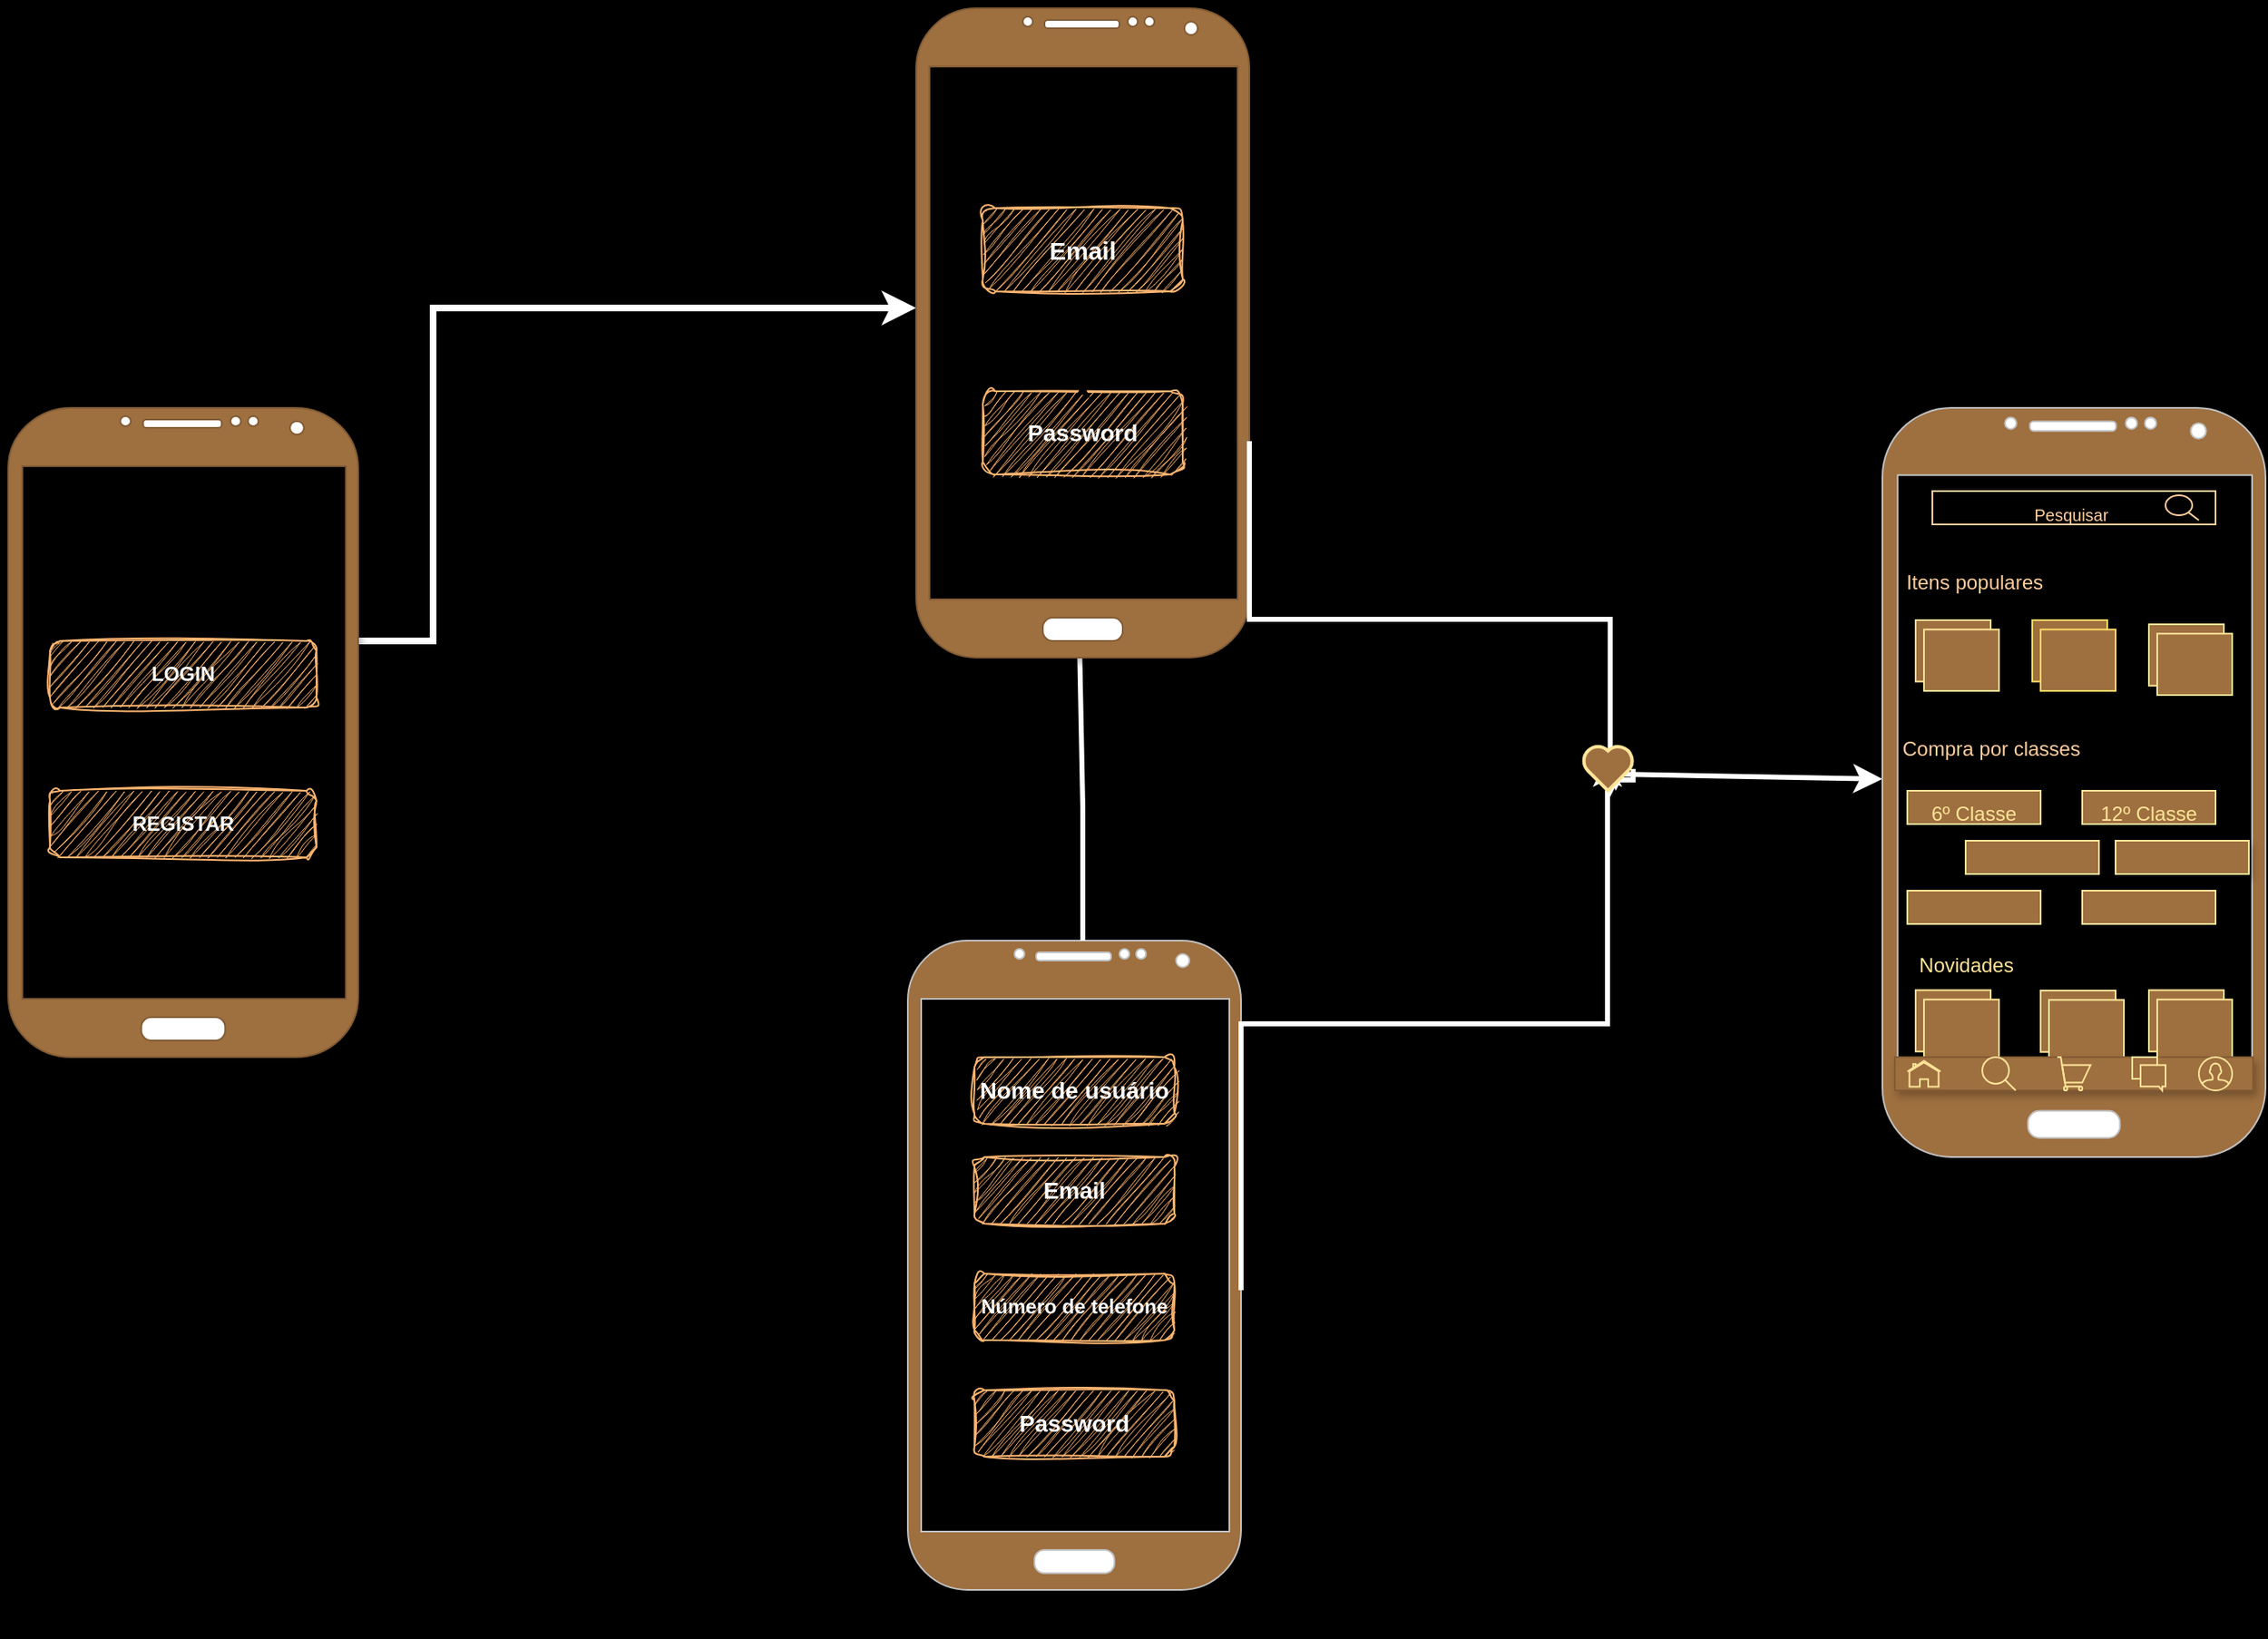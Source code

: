 <mxfile version="22.0.0" type="github" pages="2">
  <diagram id="kgpKYQtTHZ0yAKxKKP6v" name="Page-1">
    <mxGraphModel dx="1230" dy="805" grid="1" gridSize="10" guides="1" tooltips="1" connect="1" arrows="1" fold="1" page="1" pageScale="1" pageWidth="850" pageHeight="1100" background="#000000" math="0" shadow="0">
      <root>
        <mxCell id="0" />
        <mxCell id="1" parent="0" />
        <mxCell id="gszBq1xayT0m0fYIKKLI-43" value="" style="html=1;verticalLabelPosition=bottom;align=center;labelBackgroundColor=#ffffff;verticalAlign=top;strokeWidth=1;strokeColor=#FFE599;shadow=0;dashed=0;shape=mxgraph.ios7.icons.folders_2;fontFamily=Helvetica;fontSize=12;fontColor=#f4a4c0;fillColor=#9E6F3F;gradientColor=none;" vertex="1" parent="1">
          <mxGeometry x="1400" y="649.75" width="50" height="42.5" as="geometry" />
        </mxCell>
        <mxCell id="gszBq1xayT0m0fYIKKLI-45" value="" style="html=1;verticalLabelPosition=bottom;align=center;labelBackgroundColor=#ffffff;verticalAlign=top;strokeWidth=1;strokeColor=#FFE599;shadow=0;dashed=0;shape=mxgraph.ios7.icons.folders_2;fontFamily=Helvetica;fontSize=12;fontColor=#f4a4c0;fillColor=#9E6F3F;gradientColor=none;" vertex="1" parent="1">
          <mxGeometry x="1475" y="650" width="50" height="42.5" as="geometry" />
        </mxCell>
        <mxCell id="gszBq1xayT0m0fYIKKLI-44" value="" style="html=1;verticalLabelPosition=bottom;align=center;labelBackgroundColor=#ffffff;verticalAlign=top;strokeWidth=1;strokeColor=#FFE599;shadow=0;dashed=0;shape=mxgraph.ios7.icons.folders_2;fontFamily=Helvetica;fontSize=12;fontColor=#f4a4c0;fillColor=#9E6F3F;gradientColor=none;" vertex="1" parent="1">
          <mxGeometry x="1540" y="649.75" width="50" height="42.5" as="geometry" />
        </mxCell>
        <mxCell id="2ql422s-yPlkNmw84_Gj-6" value="" style="edgeStyle=segmentEdgeStyle;endArrow=classic;html=1;curved=0;rounded=0;endSize=8;startSize=8;strokeColor=#FFFFFF;strokeWidth=4;" parent="1" target="2ql422s-yPlkNmw84_Gj-10" edge="1">
          <mxGeometry width="50" height="50" relative="1" as="geometry">
            <mxPoint x="460" y="440" as="sourcePoint" />
            <mxPoint x="560" y="340" as="targetPoint" />
            <Array as="points">
              <mxPoint x="510" y="440" />
              <mxPoint x="510" y="240" />
            </Array>
          </mxGeometry>
        </mxCell>
        <mxCell id="2ql422s-yPlkNmw84_Gj-10" value="" style="swimlane;startSize=0;fontColor=none;noLabel=1;strokeColor=none;" parent="1" vertex="1">
          <mxGeometry x="800" y="230" width="170" height="210" as="geometry" />
        </mxCell>
        <mxCell id="2ql422s-yPlkNmw84_Gj-12" value="&lt;b&gt;&lt;font style=&quot;font-size: 14px;&quot; color=&quot;#ffffff&quot;&gt;Password&lt;/font&gt;&lt;/b&gt;" style="rounded=1;whiteSpace=wrap;html=1;fillColor=#FFB570;labelBackgroundColor=none;labelBorderColor=none;gradientColor=none;sketch=1;curveFitting=1;jiggle=2;strokeColor=#FFB570;" parent="2ql422s-yPlkNmw84_Gj-10" vertex="1">
          <mxGeometry x="40" y="60" width="120" height="50" as="geometry" />
        </mxCell>
        <mxCell id="2ql422s-yPlkNmw84_Gj-16" style="edgeStyle=orthogonalEdgeStyle;rounded=0;orthogonalLoop=1;jettySize=auto;html=1;exitX=0.5;exitY=0;exitDx=0;exitDy=0;entryX=0.5;entryY=-0.1;entryDx=0;entryDy=0;entryPerimeter=0;" parent="2ql422s-yPlkNmw84_Gj-10" source="2ql422s-yPlkNmw84_Gj-12" target="2ql422s-yPlkNmw84_Gj-12" edge="1">
          <mxGeometry relative="1" as="geometry" />
        </mxCell>
        <mxCell id="2ql422s-yPlkNmw84_Gj-17" style="edgeStyle=orthogonalEdgeStyle;rounded=0;orthogonalLoop=1;jettySize=auto;html=1;exitX=0.5;exitY=1;exitDx=0;exitDy=0;" parent="2ql422s-yPlkNmw84_Gj-10" source="2ql422s-yPlkNmw84_Gj-12" target="2ql422s-yPlkNmw84_Gj-12" edge="1">
          <mxGeometry relative="1" as="geometry" />
        </mxCell>
        <mxCell id="2ql422s-yPlkNmw84_Gj-20" value="" style="swimlane;startSize=0;strokeColor=none;" parent="1" vertex="1">
          <mxGeometry x="810" y="630" width="190" height="380" as="geometry" />
        </mxCell>
        <mxCell id="gszBq1xayT0m0fYIKKLI-3" style="edgeStyle=orthogonalEdgeStyle;rounded=0;orthogonalLoop=1;jettySize=auto;html=1;exitX=0;exitY=1;exitDx=0;exitDy=0;fontFamily=Helvetica;fontSize=12;fontColor=#f4a4c0;" edge="1" parent="2ql422s-yPlkNmw84_Gj-20" source="2ql422s-yPlkNmw84_Gj-21" target="A98R-v6a7x3lPAm8_0wS-1">
          <mxGeometry relative="1" as="geometry" />
        </mxCell>
        <mxCell id="2ql422s-yPlkNmw84_Gj-21" value="&lt;b&gt;&lt;font style=&quot;font-size: 14px;&quot; color=&quot;#ffffff&quot;&gt;Nome de usuário&lt;/font&gt;&lt;/b&gt;" style="rounded=1;whiteSpace=wrap;html=1;fillColor=#FFB570;labelBackgroundColor=none;labelBorderColor=none;gradientColor=none;sketch=1;curveFitting=1;jiggle=2;strokeColor=#FFB570;" parent="2ql422s-yPlkNmw84_Gj-20" vertex="1">
          <mxGeometry x="25" y="60" width="120" height="40" as="geometry" />
        </mxCell>
        <mxCell id="2ql422s-yPlkNmw84_Gj-23" value="&lt;b&gt;&lt;font style=&quot;font-size: 14px;&quot; color=&quot;#ffffff&quot;&gt;Email&lt;/font&gt;&lt;/b&gt;" style="rounded=1;whiteSpace=wrap;html=1;fillColor=#FFB570;labelBackgroundColor=none;labelBorderColor=none;gradientColor=none;sketch=1;curveFitting=1;jiggle=2;strokeColor=#FFB570;" parent="2ql422s-yPlkNmw84_Gj-20" vertex="1">
          <mxGeometry x="25" y="120" width="120" height="40" as="geometry" />
        </mxCell>
        <mxCell id="gszBq1xayT0m0fYIKKLI-2" style="edgeStyle=orthogonalEdgeStyle;rounded=0;orthogonalLoop=1;jettySize=auto;html=1;exitX=1;exitY=0.25;exitDx=0;exitDy=0;fontFamily=Helvetica;fontSize=12;fontColor=#f4a4c0;" edge="1" parent="2ql422s-yPlkNmw84_Gj-20" source="2ql422s-yPlkNmw84_Gj-24" target="A98R-v6a7x3lPAm8_0wS-1">
          <mxGeometry relative="1" as="geometry" />
        </mxCell>
        <mxCell id="2ql422s-yPlkNmw84_Gj-24" value="&lt;b&gt;&lt;font color=&quot;#ffffff&quot; style=&quot;font-size: 12px;&quot;&gt;Número de telefone&lt;/font&gt;&lt;/b&gt;" style="rounded=1;whiteSpace=wrap;html=1;fillColor=#FFB570;labelBackgroundColor=none;labelBorderColor=none;gradientColor=none;sketch=1;curveFitting=1;jiggle=2;strokeColor=#FFB570;" parent="2ql422s-yPlkNmw84_Gj-20" vertex="1">
          <mxGeometry x="25" y="190" width="120" height="40" as="geometry" />
        </mxCell>
        <mxCell id="2ql422s-yPlkNmw84_Gj-25" value="&lt;b&gt;&lt;font style=&quot;font-size: 14px;&quot; color=&quot;#ffffff&quot;&gt;Password&lt;/font&gt;&lt;/b&gt;" style="rounded=1;whiteSpace=wrap;html=1;fillColor=#FFB570;labelBackgroundColor=none;labelBorderColor=none;gradientColor=none;sketch=1;curveFitting=1;jiggle=2;strokeColor=#FFB570;" parent="2ql422s-yPlkNmw84_Gj-20" vertex="1">
          <mxGeometry x="25" y="260" width="120" height="40" as="geometry" />
        </mxCell>
        <mxCell id="A98R-v6a7x3lPAm8_0wS-1" value="" style="verticalLabelPosition=bottom;verticalAlign=top;html=1;shadow=0;dashed=0;strokeWidth=1;shape=mxgraph.android.phone2;strokeColor=#c0c0c0;align=center;fontFamily=Helvetica;fontSize=12;fontColor=#f4a4c0;fillColor=#9E6F3F;gradientColor=none;" parent="2ql422s-yPlkNmw84_Gj-20" vertex="1">
          <mxGeometry x="-15" y="-10" width="200" height="390" as="geometry" />
        </mxCell>
        <mxCell id="gszBq1xayT0m0fYIKKLI-5" value="" style="edgeStyle=elbowEdgeStyle;elbow=vertical;endArrow=classic;html=1;curved=0;rounded=0;endSize=8;startSize=8;labelBackgroundColor=default;strokeColor=#FFFFFF;strokeWidth=3;align=center;verticalAlign=middle;fontFamily=Helvetica;fontSize=12;fontColor=#f4a4c0;shape=connector;" edge="1" parent="2ql422s-yPlkNmw84_Gj-20">
          <mxGeometry width="50" height="50" relative="1" as="geometry">
            <mxPoint x="185" y="200" as="sourcePoint" />
            <mxPoint x="405" y="-120" as="targetPoint" />
          </mxGeometry>
        </mxCell>
        <mxCell id="2ql422s-yPlkNmw84_Gj-27" value="" style="endArrow=none;html=1;rounded=0;strokeWidth=3;strokeColor=#FFFFFF;entryX=0.49;entryY=0.972;entryDx=0;entryDy=0;entryPerimeter=0;" parent="1" edge="1" target="2ql422s-yPlkNmw84_Gj-34">
          <mxGeometry width="50" height="50" relative="1" as="geometry">
            <mxPoint x="900" y="620" as="sourcePoint" />
            <mxPoint x="900" y="460" as="targetPoint" />
            <Array as="points">
              <mxPoint x="900" y="540" />
            </Array>
          </mxGeometry>
        </mxCell>
        <mxCell id="2ql422s-yPlkNmw84_Gj-30" value="" style="verticalLabelPosition=bottom;verticalAlign=top;html=1;shadow=1;dashed=0;strokeWidth=1;shape=mxgraph.android.phone2;strokeColor=#825B34;fillColor=#9E6F3F;fontColor=#f4a4c0;gradientColor=none;" parent="1" vertex="1">
          <mxGeometry x="255" y="300" width="210" height="390" as="geometry" />
        </mxCell>
        <mxCell id="2ql422s-yPlkNmw84_Gj-31" value="&lt;p style=&quot;line-height: 140%;&quot;&gt;&lt;font color=&quot;#ffffff&quot;&gt;&lt;b&gt;LOGIN&lt;/b&gt;&lt;/font&gt;&lt;/p&gt;" style="rounded=1;whiteSpace=wrap;html=1;labelBackgroundColor=none;labelBorderColor=none;fillColor=#FFB570;gradientColor=none;sketch=1;curveFitting=1;jiggle=2;strokeColor=#FFB570;" parent="1" vertex="1">
          <mxGeometry x="280" y="440" width="160" height="40" as="geometry" />
        </mxCell>
        <mxCell id="2ql422s-yPlkNmw84_Gj-32" value="&lt;font color=&quot;#ffffff&quot;&gt;&lt;b&gt;REGISTAR&lt;/b&gt;&lt;/font&gt;" style="rounded=1;whiteSpace=wrap;html=1;shadow=0;strokeColor=#FFB570;glass=0;sketch=1;curveFitting=1;jiggle=2;fillColor=#FFB570;labelBackgroundColor=none;labelBorderColor=none;gradientColor=none;" parent="1" vertex="1">
          <mxGeometry x="280" y="530" width="160" height="40" as="geometry" />
        </mxCell>
        <mxCell id="2ql422s-yPlkNmw84_Gj-34" value="" style="verticalLabelPosition=bottom;verticalAlign=top;html=1;shadow=1;dashed=0;strokeWidth=1;shape=mxgraph.android.phone2;strokeColor=#825B34;fillColor=#9E6F3F;fontColor=#f4a4c0;labelBackgroundColor=#000000;fillStyle=solid;gradientColor=none;" parent="1" vertex="1">
          <mxGeometry x="800" y="60" width="200" height="390" as="geometry" />
        </mxCell>
        <mxCell id="2ql422s-yPlkNmw84_Gj-13" value="&lt;b&gt;&lt;font style=&quot;font-size: 15px;&quot; color=&quot;#ffffff&quot;&gt;Email&lt;/font&gt;&lt;/b&gt;" style="rounded=1;whiteSpace=wrap;html=1;sketch=1;curveFitting=1;jiggle=2;labelBackgroundColor=none;fillColor=#FFB570;labelBorderColor=none;gradientColor=none;strokeColor=#FFB570;" parent="1" vertex="1">
          <mxGeometry x="840" y="180" width="120" height="50" as="geometry" />
        </mxCell>
        <mxCell id="2ql422s-yPlkNmw84_Gj-14" style="edgeStyle=orthogonalEdgeStyle;rounded=0;orthogonalLoop=1;jettySize=auto;html=1;exitX=0.5;exitY=1;exitDx=0;exitDy=0;" parent="1" source="2ql422s-yPlkNmw84_Gj-13" target="2ql422s-yPlkNmw84_Gj-13" edge="1">
          <mxGeometry relative="1" as="geometry" />
        </mxCell>
        <mxCell id="gszBq1xayT0m0fYIKKLI-4" value="" style="edgeStyle=elbowEdgeStyle;elbow=vertical;endArrow=classic;html=1;curved=0;rounded=0;endSize=8;startSize=8;fontFamily=Helvetica;fontSize=12;fontColor=#f4a4c0;strokeColor=#FFFFFF;strokeWidth=3;exitX=0.993;exitY=0.521;exitDx=0;exitDy=0;exitPerimeter=0;" edge="1" parent="1" source="gszBq1xayT0m0fYIKKLI-39">
          <mxGeometry width="50" height="50" relative="1" as="geometry">
            <mxPoint x="1000.0" y="320.0" as="sourcePoint" />
            <mxPoint x="1220" y="530" as="targetPoint" />
          </mxGeometry>
        </mxCell>
        <mxCell id="gszBq1xayT0m0fYIKKLI-6" value="" style="endArrow=classic;html=1;rounded=0;labelBackgroundColor=default;strokeColor=#FFFFFF;strokeWidth=3;align=center;verticalAlign=middle;fontFamily=Helvetica;fontSize=12;fontColor=#f4a4c0;startSize=8;endSize=8;shape=connector;curved=0;elbow=vertical;" edge="1" parent="1" target="gszBq1xayT0m0fYIKKLI-7">
          <mxGeometry width="50" height="50" relative="1" as="geometry">
            <mxPoint x="1220" y="520" as="sourcePoint" />
            <mxPoint x="1480" y="520" as="targetPoint" />
          </mxGeometry>
        </mxCell>
        <mxCell id="gszBq1xayT0m0fYIKKLI-7" value="" style="verticalLabelPosition=bottom;verticalAlign=top;html=1;shadow=0;dashed=0;strokeWidth=1;shape=mxgraph.android.phone2;strokeColor=#c0c0c0;align=center;fontFamily=Helvetica;fontSize=12;fontColor=#f4a4c0;fillColor=#9E6F3F;gradientColor=none;" vertex="1" parent="1">
          <mxGeometry x="1380" y="300" width="230" height="450" as="geometry" />
        </mxCell>
        <mxCell id="gszBq1xayT0m0fYIKKLI-8" value="&lt;div style=&quot;text-align: left;&quot;&gt;&lt;font style=&quot;color: rgb(255, 206, 159); font-size: 10px;&quot;&gt;Pesquisar&lt;/font&gt;&lt;span style=&quot;color: rgb(255, 206, 159); font-size: 11px;&quot;&gt;&amp;nbsp;&lt;/span&gt;&lt;br&gt;&lt;/div&gt;" style="rounded=0;whiteSpace=wrap;html=1;shadow=1;dashed=0;strokeColor=#FFCE9F;strokeWidth=1;align=center;verticalAlign=top;fontFamily=Helvetica;fontSize=12;fontColor=#f4a4c0;fillColor=none;gradientColor=none;" vertex="1" parent="1">
          <mxGeometry x="1410" y="350" width="170" height="20" as="geometry" />
        </mxCell>
        <mxCell id="gszBq1xayT0m0fYIKKLI-9" value="" style="html=1;verticalLabelPosition=bottom;align=center;labelBackgroundColor=#ffffff;verticalAlign=top;strokeWidth=1;strokeColor=#FFCE9F;shadow=0;dashed=0;shape=mxgraph.ios7.icons.looking_glass;fontFamily=Helvetica;fontSize=12;fontColor=#f4a4c0;fillColor=none;gradientColor=none;" vertex="1" parent="1">
          <mxGeometry x="1550" y="352.5" width="20" height="15" as="geometry" />
        </mxCell>
        <mxCell id="gszBq1xayT0m0fYIKKLI-10" value="Itens populares" style="text;html=1;align=center;verticalAlign=middle;resizable=0;points=[];autosize=1;strokeColor=none;fillColor=none;fontSize=12;fontFamily=Helvetica;fontColor=#FFCE9F;labelBackgroundColor=none;" vertex="1" parent="1">
          <mxGeometry x="1380" y="390" width="110" height="30" as="geometry" />
        </mxCell>
        <mxCell id="gszBq1xayT0m0fYIKKLI-12" value="" style="html=1;verticalLabelPosition=bottom;align=center;labelBackgroundColor=#ffffff;verticalAlign=top;strokeWidth=1;strokeColor=#FFE599;shadow=0;dashed=0;shape=mxgraph.ios7.icons.folders_2;fontFamily=Helvetica;fontSize=12;fontColor=#f4a4c0;fillColor=#9E6F3F;gradientColor=none;" vertex="1" parent="1">
          <mxGeometry x="1400" y="427.5" width="50" height="42.5" as="geometry" />
        </mxCell>
        <mxCell id="gszBq1xayT0m0fYIKKLI-13" value="" style="html=1;verticalLabelPosition=bottom;align=center;labelBackgroundColor=#ffffff;verticalAlign=top;strokeWidth=1;strokeColor=#FFD966;shadow=0;dashed=0;shape=mxgraph.ios7.icons.folders_2;fontFamily=Helvetica;fontSize=12;fontColor=#f4a4c0;fillColor=#9E6F3F;gradientColor=none;" vertex="1" parent="1">
          <mxGeometry x="1470" y="427.5" width="50" height="42.5" as="geometry" />
        </mxCell>
        <mxCell id="gszBq1xayT0m0fYIKKLI-14" value="" style="html=1;verticalLabelPosition=bottom;align=center;labelBackgroundColor=#ffffff;verticalAlign=top;strokeWidth=1;strokeColor=#FFE599;shadow=0;dashed=0;shape=mxgraph.ios7.icons.folders_2;fontFamily=Helvetica;fontSize=12;fontColor=#f4a4c0;fillColor=#9E6F3F;gradientColor=none;" vertex="1" parent="1">
          <mxGeometry x="1540" y="430" width="50" height="42.5" as="geometry" />
        </mxCell>
        <mxCell id="gszBq1xayT0m0fYIKKLI-15" value="Compra por classes" style="text;html=1;align=center;verticalAlign=middle;resizable=0;points=[];autosize=1;strokeColor=none;fillColor=none;fontSize=12;fontFamily=Helvetica;fontColor=#FFCE9F;labelBackgroundColor=none;" vertex="1" parent="1">
          <mxGeometry x="1380" y="490" width="130" height="30" as="geometry" />
        </mxCell>
        <mxCell id="gszBq1xayT0m0fYIKKLI-24" value="&lt;font color=&quot;#ffe599&quot;&gt;6º Classe&lt;/font&gt;" style="rounded=0;whiteSpace=wrap;html=1;shadow=1;dashed=0;strokeColor=#FFE599;strokeWidth=1;align=center;verticalAlign=top;fontFamily=Helvetica;fontSize=12;fontColor=#f4a4c0;fillColor=#9E6F3F;gradientColor=none;" vertex="1" parent="1">
          <mxGeometry x="1395" y="530" width="80" height="20" as="geometry" />
        </mxCell>
        <mxCell id="gszBq1xayT0m0fYIKKLI-25" value="" style="rounded=0;whiteSpace=wrap;html=1;shadow=1;dashed=0;strokeColor=#FFE599;strokeWidth=1;align=center;verticalAlign=top;fontFamily=Helvetica;fontSize=12;fontColor=#f4a4c0;fillColor=#9E6F3F;gradientColor=none;" vertex="1" parent="1">
          <mxGeometry x="1430" y="560" width="80" height="20" as="geometry" />
        </mxCell>
        <mxCell id="gszBq1xayT0m0fYIKKLI-27" value="" style="rounded=0;whiteSpace=wrap;html=1;shadow=1;dashed=0;strokeColor=#FFE599;strokeWidth=1;align=center;verticalAlign=top;fontFamily=Helvetica;fontSize=12;fontColor=#f4a4c0;fillColor=#9E6F3F;gradientColor=none;" vertex="1" parent="1">
          <mxGeometry x="1395" y="590" width="80" height="20" as="geometry" />
        </mxCell>
        <mxCell id="gszBq1xayT0m0fYIKKLI-28" value="&lt;font color=&quot;#ffe599&quot;&gt;12º Classe&lt;/font&gt;" style="rounded=0;whiteSpace=wrap;html=1;shadow=1;dashed=0;strokeColor=#FFE599;strokeWidth=1;align=center;verticalAlign=top;fontFamily=Helvetica;fontSize=12;fontColor=#f4a4c0;fillColor=#9E6F3F;gradientColor=none;" vertex="1" parent="1">
          <mxGeometry x="1500" y="530" width="80" height="20" as="geometry" />
        </mxCell>
        <mxCell id="gszBq1xayT0m0fYIKKLI-29" value="" style="rounded=0;whiteSpace=wrap;html=1;shadow=1;dashed=0;strokeColor=#FFE599;strokeWidth=1;align=center;verticalAlign=top;fontFamily=Helvetica;fontSize=12;fontColor=#f4a4c0;fillColor=#9E6F3F;gradientColor=none;" vertex="1" parent="1">
          <mxGeometry x="1500" y="590" width="80" height="20" as="geometry" />
        </mxCell>
        <mxCell id="gszBq1xayT0m0fYIKKLI-30" value="" style="rounded=0;whiteSpace=wrap;html=1;shadow=1;dashed=0;strokeColor=#FFE599;strokeWidth=1;align=center;verticalAlign=top;fontFamily=Helvetica;fontSize=12;fontColor=#f4a4c0;fillColor=#9E6F3F;gradientColor=none;" vertex="1" parent="1">
          <mxGeometry x="1520" y="560" width="80" height="20" as="geometry" />
        </mxCell>
        <mxCell id="gszBq1xayT0m0fYIKKLI-32" value="" style="rounded=0;whiteSpace=wrap;html=1;shadow=1;dashed=0;strokeColor=#825B34;strokeWidth=1;align=center;verticalAlign=top;fontFamily=Helvetica;fontSize=12;fontColor=#f4a4c0;fillColor=#9E6F3F;gradientColor=none;" vertex="1" parent="1">
          <mxGeometry x="1387.5" y="690" width="215" height="20" as="geometry" />
        </mxCell>
        <mxCell id="gszBq1xayT0m0fYIKKLI-34" value="" style="html=1;verticalLabelPosition=bottom;align=center;labelBackgroundColor=#ffffff;verticalAlign=top;strokeWidth=1;strokeColor=#FFE599;shadow=0;dashed=0;shape=mxgraph.ios7.icons.user;fontFamily=Helvetica;fontSize=12;fontColor=#f4a4c0;fillColor=#9E6F3F;gradientColor=none;" vertex="1" parent="1">
          <mxGeometry x="1570" y="690" width="20" height="20" as="geometry" />
        </mxCell>
        <mxCell id="gszBq1xayT0m0fYIKKLI-35" value="" style="html=1;verticalLabelPosition=bottom;align=center;labelBackgroundColor=#ffffff;verticalAlign=top;strokeWidth=1;strokeColor=#FFE599;shadow=0;dashed=0;shape=mxgraph.ios7.icons.messages;fontFamily=Helvetica;fontSize=12;fontColor=#f4a4c0;fillColor=#9E6F3F;gradientColor=none;" vertex="1" parent="1">
          <mxGeometry x="1530" y="690" width="20" height="20" as="geometry" />
        </mxCell>
        <mxCell id="gszBq1xayT0m0fYIKKLI-36" value="" style="html=1;verticalLabelPosition=bottom;align=center;labelBackgroundColor=#ffffff;verticalAlign=top;strokeWidth=1;strokeColor=#FFE599;shadow=0;dashed=0;shape=mxgraph.ios7.icons.shopping_cart;fontFamily=Helvetica;fontSize=12;fontColor=#f4a4c0;fillColor=#9E6F3F;gradientColor=none;" vertex="1" parent="1">
          <mxGeometry x="1485" y="690" width="20" height="20" as="geometry" />
        </mxCell>
        <mxCell id="gszBq1xayT0m0fYIKKLI-37" value="" style="html=1;verticalLabelPosition=bottom;align=center;labelBackgroundColor=#ffffff;verticalAlign=top;strokeWidth=1;strokeColor=#FFE599;shadow=0;dashed=0;shape=mxgraph.ios7.icons.home;fontFamily=Helvetica;fontSize=12;fontColor=#f4a4c0;fillColor=#9E6F3F;gradientColor=none;" vertex="1" parent="1">
          <mxGeometry x="1395" y="692.25" width="20" height="15.5" as="geometry" />
        </mxCell>
        <mxCell id="gszBq1xayT0m0fYIKKLI-38" value="" style="html=1;verticalLabelPosition=bottom;align=center;labelBackgroundColor=#ffffff;verticalAlign=top;strokeWidth=1;strokeColor=#FFE599;shadow=0;dashed=0;shape=mxgraph.ios7.icons.looking_glass;fontFamily=Helvetica;fontSize=12;fontColor=#f4a4c0;fillColor=#9E6F3F;gradientColor=none;" vertex="1" parent="1">
          <mxGeometry x="1440" y="690" width="20" height="20" as="geometry" />
        </mxCell>
        <mxCell id="gszBq1xayT0m0fYIKKLI-40" value="" style="edgeStyle=elbowEdgeStyle;elbow=vertical;endArrow=classic;html=1;curved=0;rounded=0;endSize=8;startSize=8;fontFamily=Helvetica;fontSize=12;fontColor=#f4a4c0;strokeColor=#FFFFFF;strokeWidth=3;exitX=0.993;exitY=0.521;exitDx=0;exitDy=0;exitPerimeter=0;entryX=0.544;entryY=1.131;entryDx=0;entryDy=0;entryPerimeter=0;" edge="1" parent="1" target="gszBq1xayT0m0fYIKKLI-39">
          <mxGeometry width="50" height="50" relative="1" as="geometry">
            <mxPoint x="1000.0" y="320.0" as="sourcePoint" />
            <mxPoint x="1220" y="530" as="targetPoint" />
          </mxGeometry>
        </mxCell>
        <mxCell id="gszBq1xayT0m0fYIKKLI-39" value="" style="html=1;verticalLabelPosition=bottom;align=center;labelBackgroundColor=#ffffff;verticalAlign=top;strokeWidth=2;strokeColor=#FFE599;shadow=0;dashed=0;shape=mxgraph.ios7.icons.heart;fontFamily=Helvetica;fontSize=12;fontColor=#f4a4c0;fillColor=#9E6F3F;gradientColor=none;" vertex="1" parent="1">
          <mxGeometry x="1200" y="502.7" width="30.6" height="27.3" as="geometry" />
        </mxCell>
        <mxCell id="gszBq1xayT0m0fYIKKLI-42" value="Novidades" style="text;html=1;align=center;verticalAlign=middle;resizable=0;points=[];autosize=1;strokeColor=none;fillColor=none;fontSize=12;fontFamily=Helvetica;fontColor=#FFE599;" vertex="1" parent="1">
          <mxGeometry x="1390" y="620" width="80" height="30" as="geometry" />
        </mxCell>
      </root>
    </mxGraphModel>
  </diagram>
  <diagram id="PZuyhclzxS1qI-OpDxxj" name="Page-2">
    <mxGraphModel dx="984" dy="644" grid="1" gridSize="10" guides="1" tooltips="1" connect="1" arrows="1" fold="1" page="1" pageScale="1" pageWidth="827" pageHeight="1169" math="0" shadow="0">
      <root>
        <mxCell id="0" />
        <mxCell id="1" parent="0" />
      </root>
    </mxGraphModel>
  </diagram>
</mxfile>
